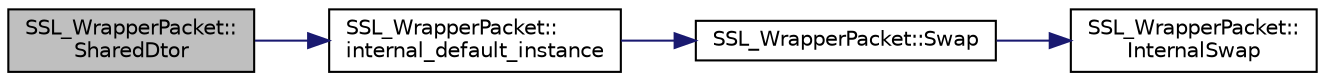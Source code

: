 digraph "SSL_WrapperPacket::SharedDtor"
{
 // INTERACTIVE_SVG=YES
  edge [fontname="Helvetica",fontsize="10",labelfontname="Helvetica",labelfontsize="10"];
  node [fontname="Helvetica",fontsize="10",shape=record];
  rankdir="LR";
  Node1 [label="SSL_WrapperPacket::\lSharedDtor",height=0.2,width=0.4,color="black", fillcolor="grey75", style="filled", fontcolor="black"];
  Node1 -> Node2 [color="midnightblue",fontsize="10",style="solid",fontname="Helvetica"];
  Node2 [label="SSL_WrapperPacket::\linternal_default_instance",height=0.2,width=0.4,color="black", fillcolor="white", style="filled",URL="$d3/ddc/class_s_s_l___wrapper_packet.html#af3d9f51affb8be3f458a30b078214edd"];
  Node2 -> Node3 [color="midnightblue",fontsize="10",style="solid",fontname="Helvetica"];
  Node3 [label="SSL_WrapperPacket::Swap",height=0.2,width=0.4,color="black", fillcolor="white", style="filled",URL="$d3/ddc/class_s_s_l___wrapper_packet.html#aa072f8158b018697f66b2dbe9504b7b6"];
  Node3 -> Node4 [color="midnightblue",fontsize="10",style="solid",fontname="Helvetica"];
  Node4 [label="SSL_WrapperPacket::\lInternalSwap",height=0.2,width=0.4,color="black", fillcolor="white", style="filled",URL="$d3/ddc/class_s_s_l___wrapper_packet.html#ad81de0334e7e688fbd6d66d9e4cfbd55"];
}
